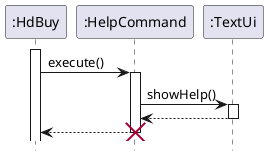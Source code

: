 @startuml
'https://plantuml.com/sequence-diagram
hide footbox
activate ":HdBuy"
":HdBuy" -> ":HelpCommand": execute()
        activate ":HelpCommand"
        ":HelpCommand" -> ":TextUi": showHelp()
        activate ":TextUi"
        ":HelpCommand" <-- ":TextUi"
        deactivate ":TextUi"
        ":HdBuy" <-- ":HelpCommand"
        destroy ":HelpCommand"
@enduml
